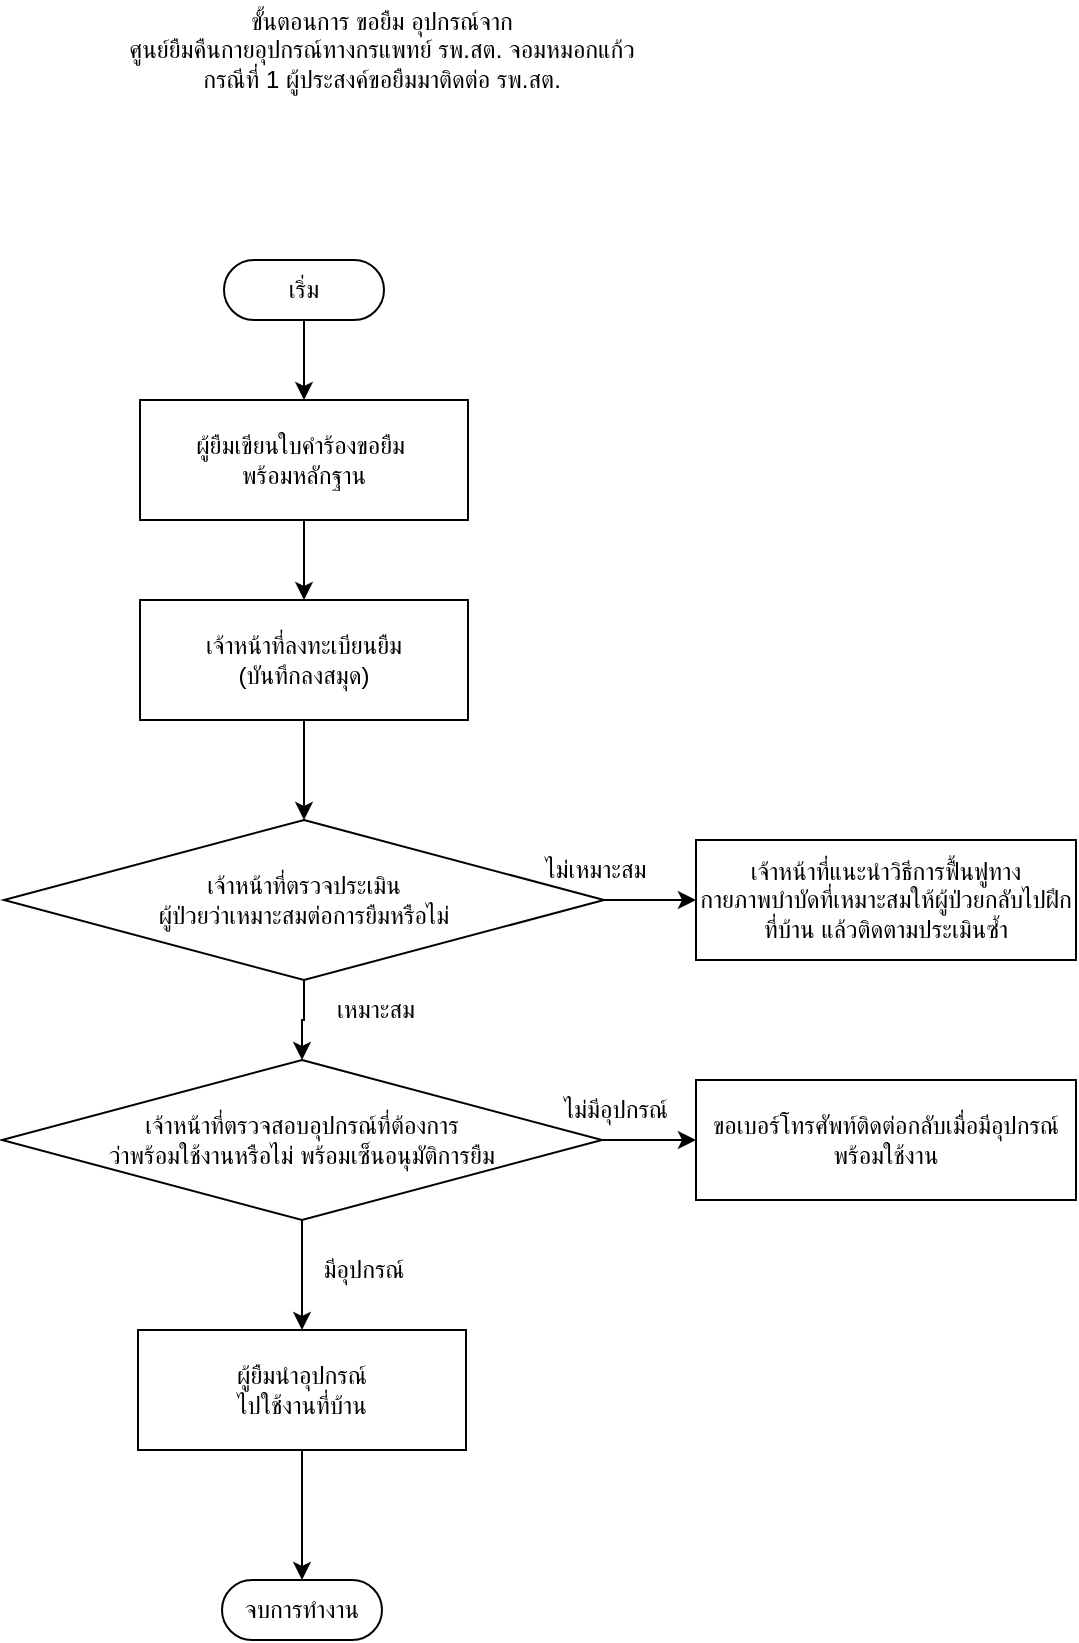 <mxfile version="24.6.5" type="github" pages="2">
  <diagram name="ขอยิม รพ.สต" id="eeUbUDbcZIme84CjpNeB">
    <mxGraphModel dx="2100" dy="1060" grid="1" gridSize="10" guides="1" tooltips="1" connect="1" arrows="1" fold="1" page="1" pageScale="1" pageWidth="827" pageHeight="1169" math="0" shadow="0">
      <root>
        <mxCell id="0" />
        <mxCell id="1" parent="0" />
        <mxCell id="vAfi4zploweHk0ciZkWM-10" value="" style="edgeStyle=orthogonalEdgeStyle;rounded=0;orthogonalLoop=1;jettySize=auto;html=1;" parent="1" source="vAfi4zploweHk0ciZkWM-1" target="vAfi4zploweHk0ciZkWM-2" edge="1">
          <mxGeometry relative="1" as="geometry" />
        </mxCell>
        <mxCell id="vAfi4zploweHk0ciZkWM-1" value="เริ่ม" style="html=1;dashed=0;whiteSpace=wrap;shape=mxgraph.dfd.start" parent="1" vertex="1">
          <mxGeometry x="291" y="210" width="80" height="30" as="geometry" />
        </mxCell>
        <mxCell id="vAfi4zploweHk0ciZkWM-11" value="" style="edgeStyle=orthogonalEdgeStyle;rounded=0;orthogonalLoop=1;jettySize=auto;html=1;" parent="1" source="vAfi4zploweHk0ciZkWM-2" target="vAfi4zploweHk0ciZkWM-4" edge="1">
          <mxGeometry relative="1" as="geometry" />
        </mxCell>
        <mxCell id="vAfi4zploweHk0ciZkWM-2" value="ผู้ยืมเขียนใบคำร้องขอยืม&amp;nbsp;&lt;br&gt;&lt;span style=&quot;background-color: initial;&quot;&gt;พร้อมหลักฐาน&lt;/span&gt;" style="rounded=0;whiteSpace=wrap;html=1;" parent="1" vertex="1">
          <mxGeometry x="249" y="280" width="164" height="60" as="geometry" />
        </mxCell>
        <mxCell id="vAfi4zploweHk0ciZkWM-3" value="ขั้นตอนการ ขอยืม อุปกรณ์จาก &lt;br&gt;ศูนย์ยืมคืนกายอุปกรณ์ทางกรแพทย์ รพ.สต. จอมหมอกแก้ว&lt;div&gt;กรณีที่ 1 ผู้ประสงค์ขอยืมมาติดต่อ รพ.สต.&lt;/div&gt;" style="text;html=1;align=center;verticalAlign=middle;whiteSpace=wrap;rounded=0;" parent="1" vertex="1">
          <mxGeometry x="220" y="80" width="300" height="50" as="geometry" />
        </mxCell>
        <mxCell id="vAfi4zploweHk0ciZkWM-25" value="" style="edgeStyle=orthogonalEdgeStyle;rounded=0;orthogonalLoop=1;jettySize=auto;html=1;" parent="1" source="vAfi4zploweHk0ciZkWM-4" target="vAfi4zploweHk0ciZkWM-22" edge="1">
          <mxGeometry relative="1" as="geometry" />
        </mxCell>
        <mxCell id="vAfi4zploweHk0ciZkWM-4" value="เจ้าหน้าที่ลงทะเบียนยืม&lt;div&gt;(บันทึกลงสมุด)&lt;/div&gt;" style="rounded=0;whiteSpace=wrap;html=1;" parent="1" vertex="1">
          <mxGeometry x="249" y="380" width="164" height="60" as="geometry" />
        </mxCell>
        <mxCell id="vAfi4zploweHk0ciZkWM-7" value="จบการทำงาน" style="html=1;dashed=0;whiteSpace=wrap;shape=mxgraph.dfd.start" parent="1" vertex="1">
          <mxGeometry x="290" y="870" width="80" height="30" as="geometry" />
        </mxCell>
        <mxCell id="vAfi4zploweHk0ciZkWM-24" value="" style="edgeStyle=orthogonalEdgeStyle;rounded=0;orthogonalLoop=1;jettySize=auto;html=1;" parent="1" source="vAfi4zploweHk0ciZkWM-22" target="vAfi4zploweHk0ciZkWM-23" edge="1">
          <mxGeometry relative="1" as="geometry" />
        </mxCell>
        <mxCell id="vAfi4zploweHk0ciZkWM-29" value="" style="edgeStyle=orthogonalEdgeStyle;rounded=0;orthogonalLoop=1;jettySize=auto;html=1;" parent="1" source="vAfi4zploweHk0ciZkWM-22" target="vAfi4zploweHk0ciZkWM-28" edge="1">
          <mxGeometry relative="1" as="geometry" />
        </mxCell>
        <mxCell id="vAfi4zploweHk0ciZkWM-22" value="เจ้าหน้าที่ตรวจประเมิน&lt;div&gt;ผู้ป่วยว่าเหมาะสมต่อการยืมหรือไม่&lt;/div&gt;" style="rhombus;whiteSpace=wrap;html=1;" parent="1" vertex="1">
          <mxGeometry x="181" y="490" width="300" height="80" as="geometry" />
        </mxCell>
        <mxCell id="vAfi4zploweHk0ciZkWM-23" value="เจ้าหน้าที่แนะนำวิธีการฟื้นฟูทางกายภาพบำบัดที่เหมาะสมให้ผู้ป่วยกลับไปฝึกที่บ้าน แล้วติดตามประเมินซ้ำ" style="rounded=0;whiteSpace=wrap;html=1;" parent="1" vertex="1">
          <mxGeometry x="527" y="500" width="190" height="60" as="geometry" />
        </mxCell>
        <mxCell id="vAfi4zploweHk0ciZkWM-26" value="ไม่เหมาะสม" style="text;html=1;align=center;verticalAlign=middle;whiteSpace=wrap;rounded=0;" parent="1" vertex="1">
          <mxGeometry x="437" y="500" width="80" height="30" as="geometry" />
        </mxCell>
        <mxCell id="vAfi4zploweHk0ciZkWM-33" value="" style="edgeStyle=orthogonalEdgeStyle;rounded=0;orthogonalLoop=1;jettySize=auto;html=1;" parent="1" source="vAfi4zploweHk0ciZkWM-28" target="vAfi4zploweHk0ciZkWM-32" edge="1">
          <mxGeometry relative="1" as="geometry" />
        </mxCell>
        <mxCell id="vAfi4zploweHk0ciZkWM-35" value="" style="edgeStyle=orthogonalEdgeStyle;rounded=0;orthogonalLoop=1;jettySize=auto;html=1;" parent="1" source="vAfi4zploweHk0ciZkWM-28" target="vAfi4zploweHk0ciZkWM-34" edge="1">
          <mxGeometry relative="1" as="geometry" />
        </mxCell>
        <mxCell id="vAfi4zploweHk0ciZkWM-28" value="เจ้าหน้าที่ตรวจสอบอุปกรณ์ที่ต้องการ&lt;br&gt;ว่าพร้อมใช้งานหรือไม่ พร้อมเซ็นอนุมัติการยืม&lt;span style=&quot;text-wrap: nowrap; color: rgba(0, 0, 0, 0); font-family: monospace; font-size: 0px; text-align: start;&quot;&gt;%3CmxGraphModel%3E%3Croot%3E%3CmxCell%20id%3D%220%22%2F%3E%3CmxCell%20id%3D%221%22%20parent%3D%220%22%2F%3E%3CmxCell%20id%3D%222%22%20value%3D%22%E0%B9%80%E0%B8%88%E0%B9%89%E0%B8%B2%E0%B8%AB%E0%B8%99%E0%B9%89%E0%B8%B2%E0%B8%97%E0%B8%B5%E0%B9%88%E0%B8%95%E0%B8%A3%E0%B8%A7%E0%B8%88%E0%B8%9B%E0%B8%A3%E0%B8%B0%E0%B9%80%E0%B8%A1%E0%B8%B4%E0%B8%99%26lt%3Bdiv%26gt%3B%E0%B8%9C%E0%B8%B9%E0%B9%89%E0%B8%9B%E0%B9%88%E0%B8%A7%E0%B8%A2%E0%B8%A7%E0%B9%88%E0%B8%B2%E0%B9%80%E0%B8%AB%E0%B8%A1%E0%B8%B2%E0%B8%B0%E0%B8%AA%E0%B8%A1%E0%B8%95%E0%B9%88%E0%B8%AD%E0%B8%81%E0%B8%B2%E0%B8%A3%E0%B8%A2%E0%B8%B7%E0%B8%A1%E0%B8%AB%E0%B8%A3%E0%B8%B7%E0%B8%AD%E0%B9%84%E0%B8%A1%E0%B9%88%26lt%3B%2Fdiv%26gt%3B%22%20style%3D%22rhombus%3BwhiteSpace%3Dwrap%3Bhtml%3D1%3B%22%20vertex%3D%221%22%20parent%3D%221%22%3E%3CmxGeometry%20x%3D%22298.5%22%20y%3D%22330%22%20width%3D%22231%22%20height%3D%2280%22%20as%3D%22geometry%22%2F%3E%3C%2FmxCell%3E%3C%2Froot%3E%3C%2FmxGraphMo&lt;/span&gt;" style="rhombus;whiteSpace=wrap;html=1;" parent="1" vertex="1">
          <mxGeometry x="180" y="610" width="300" height="80" as="geometry" />
        </mxCell>
        <mxCell id="vAfi4zploweHk0ciZkWM-30" value="เหมาะสม" style="text;html=1;align=center;verticalAlign=middle;whiteSpace=wrap;rounded=0;" parent="1" vertex="1">
          <mxGeometry x="337" y="570" width="60" height="30" as="geometry" />
        </mxCell>
        <mxCell id="vAfi4zploweHk0ciZkWM-32" value="ขอเบอร์โทรศัพท์ติดต่อกลับเมื่อมีอุปกรณ์พร้อมใช้งาน" style="rounded=0;whiteSpace=wrap;html=1;" parent="1" vertex="1">
          <mxGeometry x="527" y="620" width="190" height="60" as="geometry" />
        </mxCell>
        <mxCell id="vAfi4zploweHk0ciZkWM-40" value="" style="edgeStyle=orthogonalEdgeStyle;rounded=0;orthogonalLoop=1;jettySize=auto;html=1;" parent="1" source="vAfi4zploweHk0ciZkWM-34" target="vAfi4zploweHk0ciZkWM-7" edge="1">
          <mxGeometry relative="1" as="geometry" />
        </mxCell>
        <mxCell id="vAfi4zploweHk0ciZkWM-34" value="ผู้ยืมนำอุปกรณ์&lt;br&gt;ไปใช้งานที่บ้าน" style="rounded=0;whiteSpace=wrap;html=1;" parent="1" vertex="1">
          <mxGeometry x="248" y="745" width="164" height="60" as="geometry" />
        </mxCell>
        <mxCell id="vAfi4zploweHk0ciZkWM-36" value="ไม่มีอุปกรณ์" style="text;html=1;align=center;verticalAlign=middle;whiteSpace=wrap;rounded=0;" parent="1" vertex="1">
          <mxGeometry x="457" y="620" width="60" height="30" as="geometry" />
        </mxCell>
        <mxCell id="vAfi4zploweHk0ciZkWM-37" value="มีอุปกรณ์" style="text;html=1;align=center;verticalAlign=middle;whiteSpace=wrap;rounded=0;" parent="1" vertex="1">
          <mxGeometry x="331" y="700" width="60" height="30" as="geometry" />
        </mxCell>
      </root>
    </mxGraphModel>
  </diagram>
  <diagram id="RkrflOcp2dvrm6AniosI" name="ขอคืน รพ.สต">
    <mxGraphModel dx="1750" dy="883" grid="1" gridSize="10" guides="1" tooltips="1" connect="1" arrows="1" fold="1" page="1" pageScale="1" pageWidth="827" pageHeight="1169" math="0" shadow="0">
      <root>
        <mxCell id="0" />
        <mxCell id="1" parent="0" />
        <mxCell id="b7eYIAG4PLOWUMoIaQSv-3" value="" style="edgeStyle=orthogonalEdgeStyle;rounded=0;orthogonalLoop=1;jettySize=auto;html=1;" edge="1" parent="1" source="vgodwKRQVZuFS-OEHnnA-1" target="b7eYIAG4PLOWUMoIaQSv-1">
          <mxGeometry relative="1" as="geometry" />
        </mxCell>
        <mxCell id="vgodwKRQVZuFS-OEHnnA-1" value="เริ่ม" style="html=1;dashed=0;whiteSpace=wrap;shape=mxgraph.dfd.start" vertex="1" parent="1">
          <mxGeometry x="360" y="170" width="80" height="30" as="geometry" />
        </mxCell>
        <mxCell id="vgodwKRQVZuFS-OEHnnA-2" value="ขั้นตอนการ คืน อุปกรณ์ให้กับ&lt;div&gt;ศูนย์ยืมคืนกายอุปกรณ์ทางกรแพทย์ รพ.สต. จอมหมอกแก้ว&lt;div&gt;กรณีที่ 1 ผู้ยืม คืนอุปกรณ์ให้กับ รพ.สต.&lt;/div&gt;&lt;/div&gt;" style="text;html=1;align=center;verticalAlign=middle;whiteSpace=wrap;rounded=0;" vertex="1" parent="1">
          <mxGeometry x="250" y="60" width="300" height="50" as="geometry" />
        </mxCell>
        <mxCell id="b7eYIAG4PLOWUMoIaQSv-4" value="" style="edgeStyle=orthogonalEdgeStyle;rounded=0;orthogonalLoop=1;jettySize=auto;html=1;" edge="1" parent="1" source="b7eYIAG4PLOWUMoIaQSv-1" target="b7eYIAG4PLOWUMoIaQSv-2">
          <mxGeometry relative="1" as="geometry" />
        </mxCell>
        <mxCell id="b7eYIAG4PLOWUMoIaQSv-1" value="ครบกำหนดเวลา 3 เดือนในการยืมอุปกรณ์" style="rounded=0;whiteSpace=wrap;html=1;" vertex="1" parent="1">
          <mxGeometry x="330" y="260" width="140" height="60" as="geometry" />
        </mxCell>
        <mxCell id="Vtl7Q9_Jx8TvOKwS-mud-1" value="" style="edgeStyle=orthogonalEdgeStyle;rounded=0;orthogonalLoop=1;jettySize=auto;html=1;" edge="1" parent="1" source="b7eYIAG4PLOWUMoIaQSv-2" target="I2QOrpw15GYReknkTJka-1">
          <mxGeometry relative="1" as="geometry" />
        </mxCell>
        <mxCell id="Vtl7Q9_Jx8TvOKwS-mud-3" value="" style="edgeStyle=orthogonalEdgeStyle;rounded=0;orthogonalLoop=1;jettySize=auto;html=1;" edge="1" parent="1" source="b7eYIAG4PLOWUMoIaQSv-2" target="b7eYIAG4PLOWUMoIaQSv-5">
          <mxGeometry relative="1" as="geometry" />
        </mxCell>
        <mxCell id="b7eYIAG4PLOWUMoIaQSv-2" value="เจ้าหน้าที่ออกเยี่ยมคนไข้ พร้อมตรวจประเมิน&lt;br&gt;ว่าเหมาะสมให้ยืมอุปกรณ์ต่อไปหรือไม่" style="rhombus;whiteSpace=wrap;html=1;" vertex="1" parent="1">
          <mxGeometry x="250" y="380" width="300" height="80" as="geometry" />
        </mxCell>
        <mxCell id="b7eYIAG4PLOWUMoIaQSv-5" value="ทำการคืนอุปกรณ์ให้เจ้าหน้าที่หรือให้นำไปคืนที่ รพ.สต &lt;br&gt;พร้อมลงบันทึกประวัติการยืม&lt;br&gt;(บันทึกลงสมุด)" style="rounded=0;whiteSpace=wrap;html=1;" vertex="1" parent="1">
          <mxGeometry x="636" y="390" width="160" height="60" as="geometry" />
        </mxCell>
        <mxCell id="Vtl7Q9_Jx8TvOKwS-mud-6" value="" style="edgeStyle=orthogonalEdgeStyle;rounded=0;orthogonalLoop=1;jettySize=auto;html=1;" edge="1" parent="1" source="I2QOrpw15GYReknkTJka-1" target="Vtl7Q9_Jx8TvOKwS-mud-5">
          <mxGeometry relative="1" as="geometry" />
        </mxCell>
        <mxCell id="I2QOrpw15GYReknkTJka-1" value="เจ้าหน้าที่ลงทะเบียนการยืมใหม่อีกครั้งเพื่อต่อสัญญาการยืม" style="rounded=0;whiteSpace=wrap;html=1;" vertex="1" parent="1">
          <mxGeometry x="302" y="520" width="196" height="60" as="geometry" />
        </mxCell>
        <mxCell id="Vtl7Q9_Jx8TvOKwS-mud-2" value="เหมาะสม" style="text;html=1;align=center;verticalAlign=middle;whiteSpace=wrap;rounded=0;" vertex="1" parent="1">
          <mxGeometry x="400" y="460" width="60" height="30" as="geometry" />
        </mxCell>
        <mxCell id="Vtl7Q9_Jx8TvOKwS-mud-4" value="ไม่เหมาะสม" style="text;html=1;align=center;verticalAlign=middle;whiteSpace=wrap;rounded=0;" vertex="1" parent="1">
          <mxGeometry x="536" y="390" width="74" height="30" as="geometry" />
        </mxCell>
        <mxCell id="Vtl7Q9_Jx8TvOKwS-mud-5" value="จบการทำงาน" style="html=1;dashed=0;whiteSpace=wrap;shape=mxgraph.dfd.start" vertex="1" parent="1">
          <mxGeometry x="360" y="640" width="80" height="30" as="geometry" />
        </mxCell>
      </root>
    </mxGraphModel>
  </diagram>
</mxfile>
